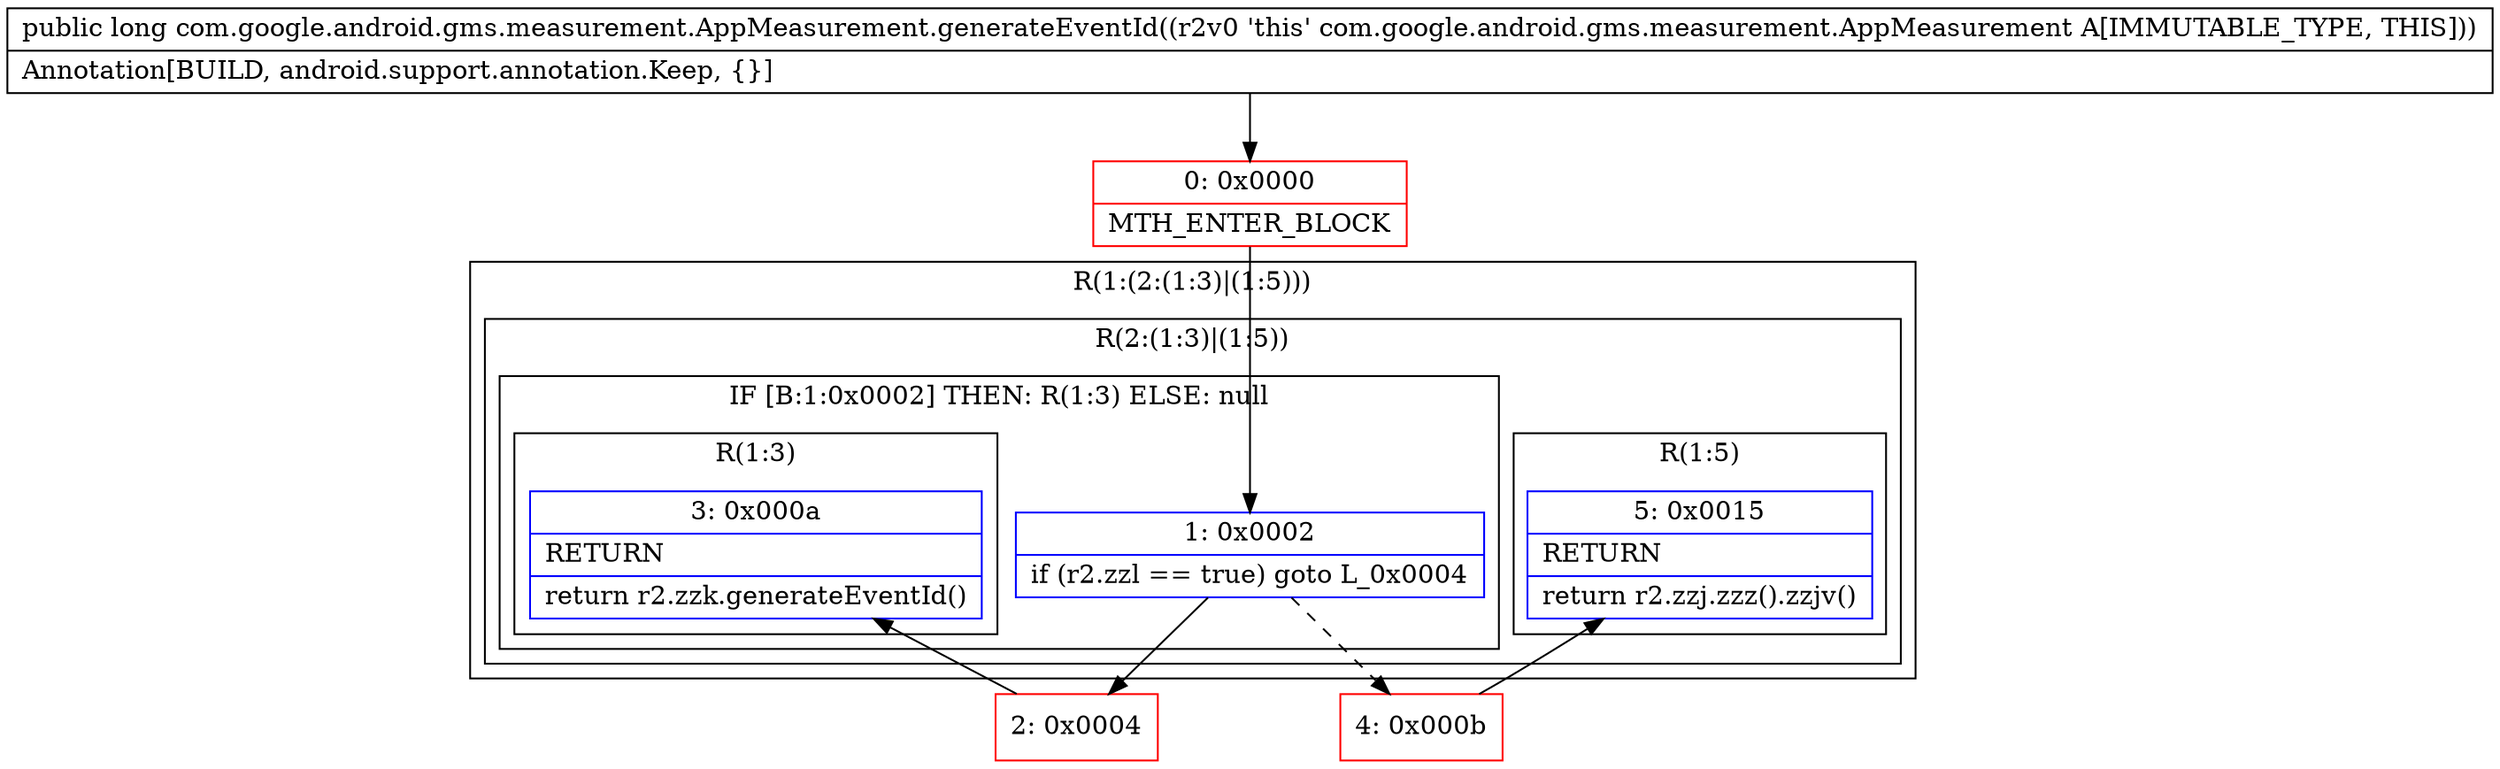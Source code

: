 digraph "CFG forcom.google.android.gms.measurement.AppMeasurement.generateEventId()J" {
subgraph cluster_Region_1196394101 {
label = "R(1:(2:(1:3)|(1:5)))";
node [shape=record,color=blue];
subgraph cluster_Region_1031163151 {
label = "R(2:(1:3)|(1:5))";
node [shape=record,color=blue];
subgraph cluster_IfRegion_441038426 {
label = "IF [B:1:0x0002] THEN: R(1:3) ELSE: null";
node [shape=record,color=blue];
Node_1 [shape=record,label="{1\:\ 0x0002|if (r2.zzl == true) goto L_0x0004\l}"];
subgraph cluster_Region_2106799026 {
label = "R(1:3)";
node [shape=record,color=blue];
Node_3 [shape=record,label="{3\:\ 0x000a|RETURN\l|return r2.zzk.generateEventId()\l}"];
}
}
subgraph cluster_Region_1188327003 {
label = "R(1:5)";
node [shape=record,color=blue];
Node_5 [shape=record,label="{5\:\ 0x0015|RETURN\l|return r2.zzj.zzz().zzjv()\l}"];
}
}
}
Node_0 [shape=record,color=red,label="{0\:\ 0x0000|MTH_ENTER_BLOCK\l}"];
Node_2 [shape=record,color=red,label="{2\:\ 0x0004}"];
Node_4 [shape=record,color=red,label="{4\:\ 0x000b}"];
MethodNode[shape=record,label="{public long com.google.android.gms.measurement.AppMeasurement.generateEventId((r2v0 'this' com.google.android.gms.measurement.AppMeasurement A[IMMUTABLE_TYPE, THIS]))  | Annotation[BUILD, android.support.annotation.Keep, \{\}]\l}"];
MethodNode -> Node_0;
Node_1 -> Node_2;
Node_1 -> Node_4[style=dashed];
Node_0 -> Node_1;
Node_2 -> Node_3;
Node_4 -> Node_5;
}

